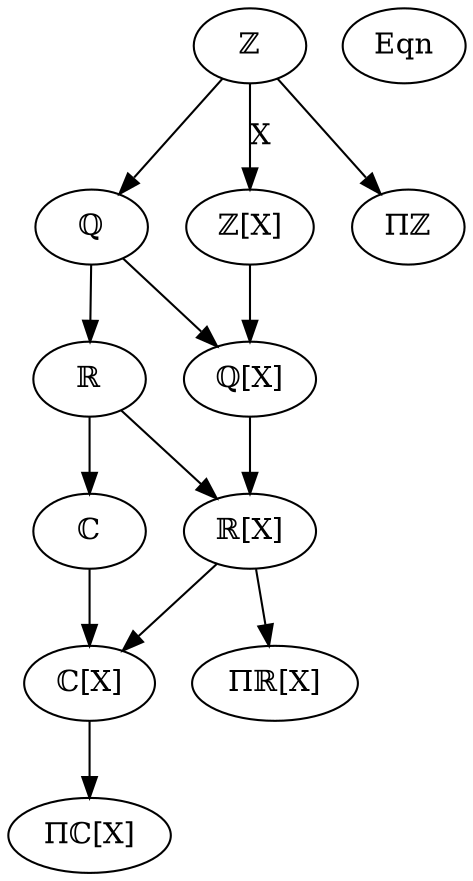 digraph foo {
// ℂℕℚℝℤℿ⅀ℾ
   "ℤ" -> "ℚ" -> "ℝ" -> "ℂ"
   "ℤ" -> "ℤ[X]" [ label="X" ]
   "ℚ" -> "ℚ[X]"
   "ℝ" -> "ℝ[X]"
   "ℂ" -> "ℂ[X]"
   "ℤ[X]" -> "ℚ[X]" -> "ℝ[X]" -> "ℂ[X]"
   "ℝ[X]" -> "Πℝ[X]"
   "ℂ[X]" -> "Πℂ[X]"
   "ℤ" -> "Πℤ"
   "Eqn"
}

   
   